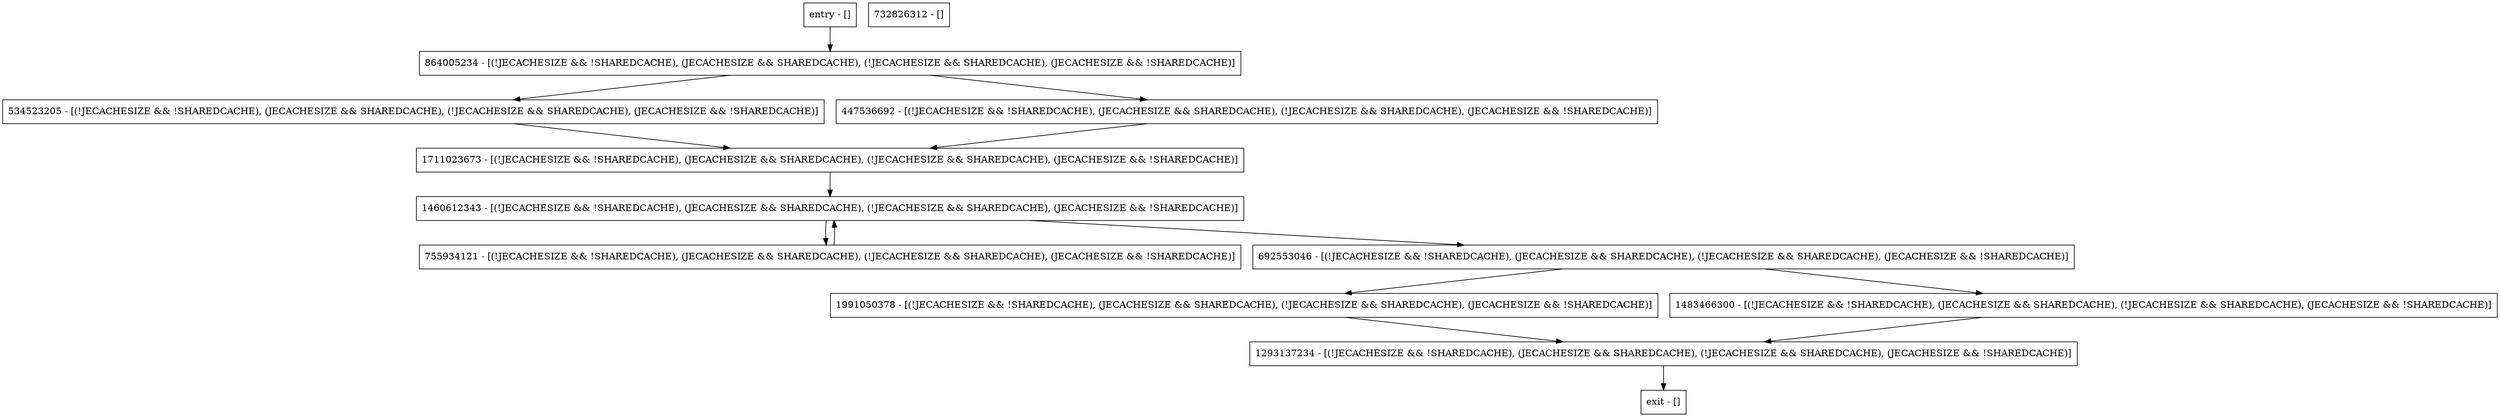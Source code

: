 digraph <init> {
node [shape=record];
1991050378 [label="1991050378 - [(!JECACHESIZE && !SHAREDCACHE), (JECACHESIZE && SHAREDCACHE), (!JECACHESIZE && SHAREDCACHE), (JECACHESIZE && !SHAREDCACHE)]"];
534523205 [label="534523205 - [(!JECACHESIZE && !SHAREDCACHE), (JECACHESIZE && SHAREDCACHE), (!JECACHESIZE && SHAREDCACHE), (JECACHESIZE && !SHAREDCACHE)]"];
1711023673 [label="1711023673 - [(!JECACHESIZE && !SHAREDCACHE), (JECACHESIZE && SHAREDCACHE), (!JECACHESIZE && SHAREDCACHE), (JECACHESIZE && !SHAREDCACHE)]"];
755934121 [label="755934121 - [(!JECACHESIZE && !SHAREDCACHE), (JECACHESIZE && SHAREDCACHE), (!JECACHESIZE && SHAREDCACHE), (JECACHESIZE && !SHAREDCACHE)]"];
1293137234 [label="1293137234 - [(!JECACHESIZE && !SHAREDCACHE), (JECACHESIZE && SHAREDCACHE), (!JECACHESIZE && SHAREDCACHE), (JECACHESIZE && !SHAREDCACHE)]"];
entry [label="entry - []"];
exit [label="exit - []"];
692553046 [label="692553046 - [(!JECACHESIZE && !SHAREDCACHE), (JECACHESIZE && SHAREDCACHE), (!JECACHESIZE && SHAREDCACHE), (JECACHESIZE && !SHAREDCACHE)]"];
864005234 [label="864005234 - [(!JECACHESIZE && !SHAREDCACHE), (JECACHESIZE && SHAREDCACHE), (!JECACHESIZE && SHAREDCACHE), (JECACHESIZE && !SHAREDCACHE)]"];
1460612343 [label="1460612343 - [(!JECACHESIZE && !SHAREDCACHE), (JECACHESIZE && SHAREDCACHE), (!JECACHESIZE && SHAREDCACHE), (JECACHESIZE && !SHAREDCACHE)]"];
447536692 [label="447536692 - [(!JECACHESIZE && !SHAREDCACHE), (JECACHESIZE && SHAREDCACHE), (!JECACHESIZE && SHAREDCACHE), (JECACHESIZE && !SHAREDCACHE)]"];
732826312 [label="732826312 - []"];
1483466300 [label="1483466300 - [(!JECACHESIZE && !SHAREDCACHE), (JECACHESIZE && SHAREDCACHE), (!JECACHESIZE && SHAREDCACHE), (JECACHESIZE && !SHAREDCACHE)]"];
entry;
exit;
1991050378 -> 1293137234;
534523205 -> 1711023673;
1711023673 -> 1460612343;
755934121 -> 1460612343;
1293137234 -> exit;
entry -> 864005234;
692553046 -> 1991050378;
692553046 -> 1483466300;
864005234 -> 534523205;
864005234 -> 447536692;
1460612343 -> 692553046;
1460612343 -> 755934121;
447536692 -> 1711023673;
1483466300 -> 1293137234;
}
